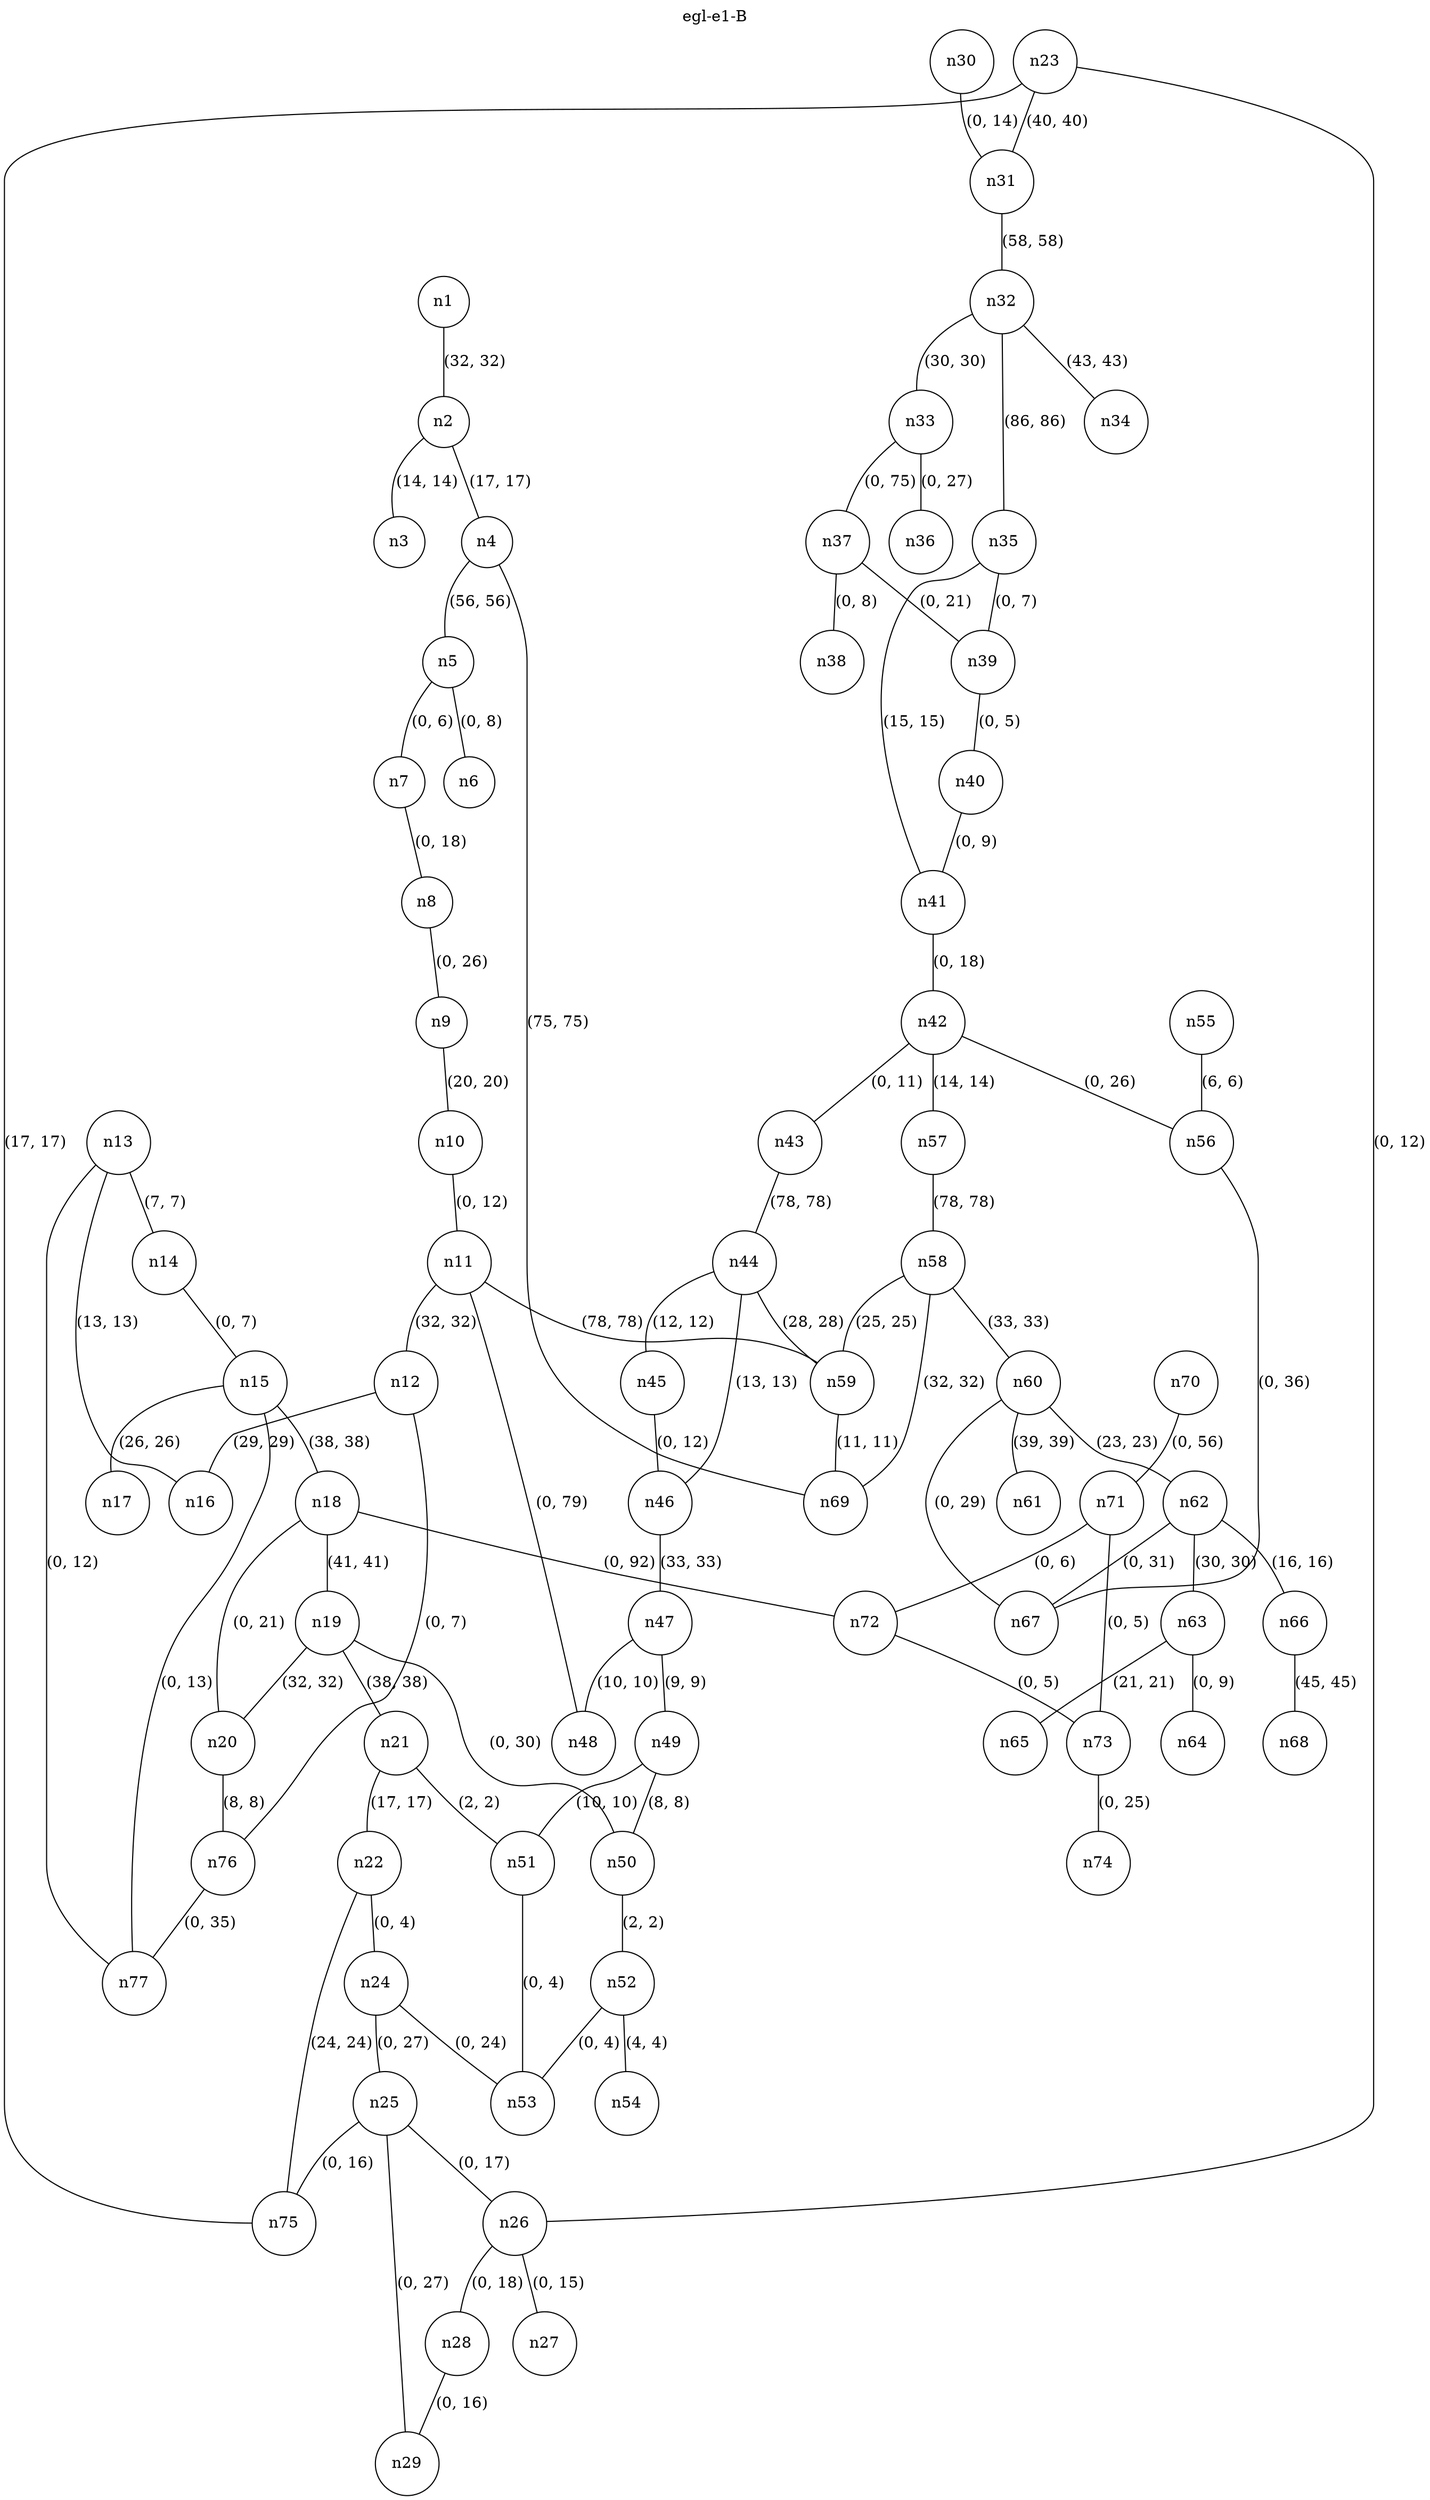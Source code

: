 strict graph egl_e1_B {
node [shape=circle];
label="egl-e1-B";
labelloc=top;
labeljust=center;
n1;
n2;
n3;
n4;
n5;
n6;
n7;
n8;
n9;
n10;
n11;
n12;
n13;
n14;
n15;
n16;
n17;
n18;
n19;
n20;
n21;
n22;
n23;
n24;
n25;
n26;
n27;
n28;
n29;
n30;
n31;
n32;
n33;
n34;
n35;
n36;
n37;
n38;
n39;
n40;
n41;
n42;
n43;
n44;
n45;
n46;
n47;
n48;
n49;
n50;
n51;
n52;
n53;
n54;
n55;
n56;
n57;
n58;
n59;
n60;
n61;
n62;
n63;
n64;
n65;
n66;
n67;
n68;
n69;
n70;
n71;
n72;
n73;
n74;
n75;
n76;
n77;
n1--n2[label="(32, 32)"];
n2--n3[label="(14, 14)"];
n2--n4[label="(17, 17)"];
n4--n5[label="(56, 56)"];
n9--n10[label="(20, 20)"];
n11--n12[label="(32, 32)"];
n12--n16[label="(29, 29)"];
n13--n16[label="(13, 13)"];
n13--n14[label="(7, 7)"];
n15--n17[label="(26, 26)"];
n15--n18[label="(38, 38)"];
n18--n19[label="(41, 41)"];
n19--n20[label="(32, 32)"];
n19--n21[label="(38, 38)"];
n21--n22[label="(17, 17)"];
n22--n75[label="(24, 24)"];
n23--n31[label="(40, 40)"];
n31--n32[label="(58, 58)"];
n32--n33[label="(30, 30)"];
n32--n34[label="(43, 43)"];
n32--n35[label="(86, 86)"];
n35--n41[label="(15, 15)"];
n43--n44[label="(78, 78)"];
n44--n45[label="(12, 12)"];
n44--n46[label="(13, 13)"];
n46--n47[label="(33, 33)"];
n47--n48[label="(10, 10)"];
n47--n49[label="(9, 9)"];
n49--n50[label="(8, 8)"];
n49--n51[label="(10, 10)"];
n50--n52[label="(2, 2)"];
n52--n54[label="(4, 4)"];
n55--n56[label="(6, 6)"];
n42--n57[label="(14, 14)"];
n57--n58[label="(78, 78)"];
n58--n59[label="(25, 25)"];
n11--n59[label="(78, 78)"];
n58--n60[label="(33, 33)"];
n60--n61[label="(39, 39)"];
n60--n62[label="(23, 23)"];
n62--n63[label="(30, 30)"];
n63--n65[label="(21, 21)"];
n62--n66[label="(16, 16)"];
n66--n68[label="(45, 45)"];
n58--n69[label="(32, 32)"];
n59--n69[label="(11, 11)"];
n4--n69[label="(75, 75)"];
n23--n75[label="(17, 17)"];
n20--n76[label="(8, 8)"];
n21--n51[label="(2, 2)"];
n44--n59[label="(28, 28)"];
n5--n6[label="(0, 8)"];
n5--n7[label="(0, 6)"];
n7--n8[label="(0, 18)"];
n8--n9[label="(0, 26)"];
n10--n11[label="(0, 12)"];
n14--n15[label="(0, 7)"];
n13--n77[label="(0, 12)"];
n18--n20[label="(0, 21)"];
n22--n24[label="(0, 4)"];
n24--n25[label="(0, 27)"];
n25--n75[label="(0, 16)"];
n25--n26[label="(0, 17)"];
n23--n26[label="(0, 12)"];
n26--n27[label="(0, 15)"];
n26--n28[label="(0, 18)"];
n28--n29[label="(0, 16)"];
n25--n29[label="(0, 27)"];
n30--n31[label="(0, 14)"];
n33--n36[label="(0, 27)"];
n33--n37[label="(0, 75)"];
n37--n38[label="(0, 8)"];
n37--n39[label="(0, 21)"];
n39--n40[label="(0, 5)"];
n35--n39[label="(0, 7)"];
n40--n41[label="(0, 9)"];
n41--n42[label="(0, 18)"];
n42--n43[label="(0, 11)"];
n45--n46[label="(0, 12)"];
n11--n48[label="(0, 79)"];
n51--n53[label="(0, 4)"];
n52--n53[label="(0, 4)"];
n24--n53[label="(0, 24)"];
n19--n50[label="(0, 30)"];
n42--n56[label="(0, 26)"];
n63--n64[label="(0, 9)"];
n70--n71[label="(0, 56)"];
n71--n72[label="(0, 6)"];
n71--n73[label="(0, 5)"];
n72--n73[label="(0, 5)"];
n73--n74[label="(0, 25)"];
n18--n72[label="(0, 92)"];
n56--n67[label="(0, 36)"];
n12--n76[label="(0, 7)"];
n15--n77[label="(0, 13)"];
n76--n77[label="(0, 35)"];
n60--n67[label="(0, 29)"];
n62--n67[label="(0, 31)"];
}
